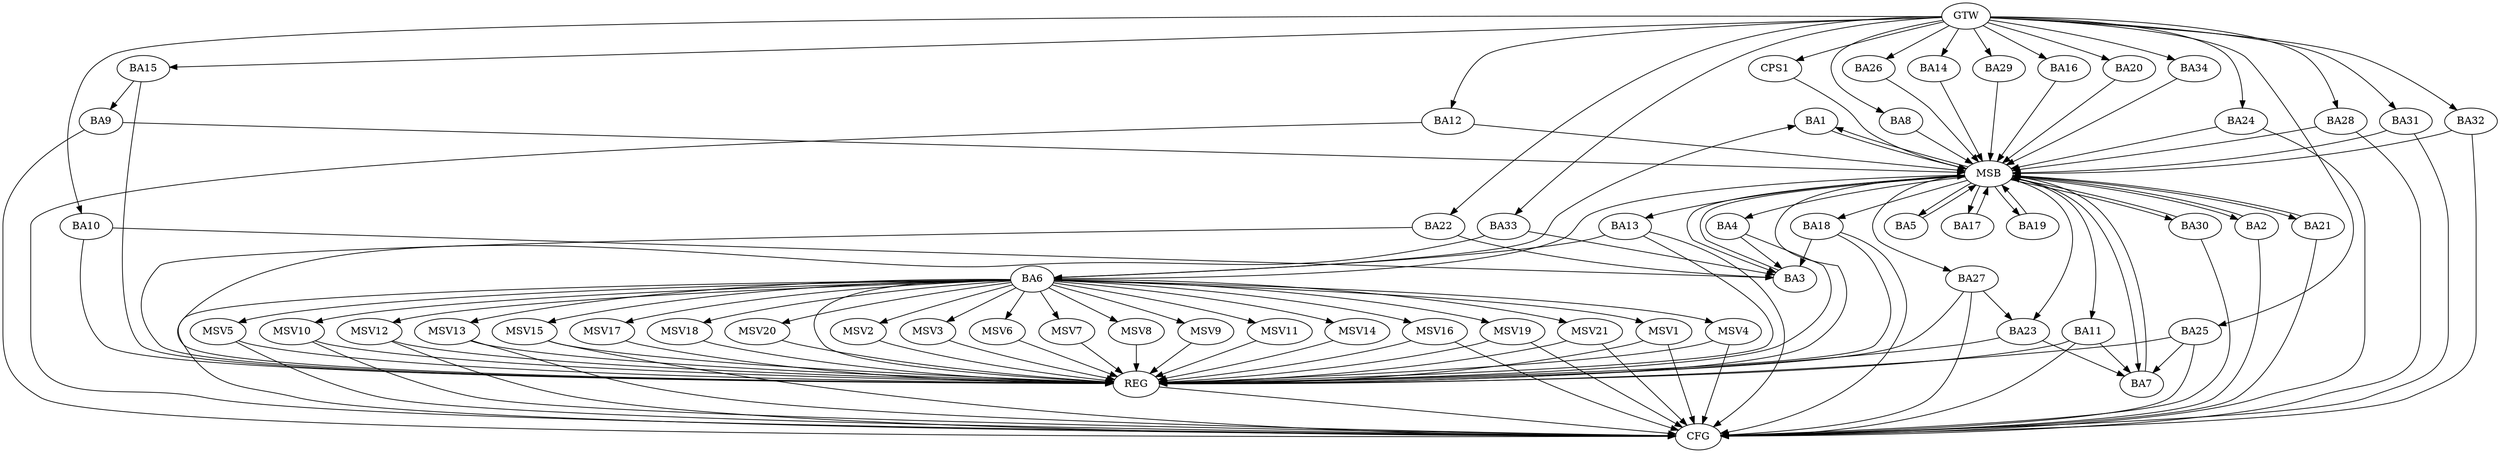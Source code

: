 strict digraph G {
  BA1 [ label="BA1" ];
  BA2 [ label="BA2" ];
  BA3 [ label="BA3" ];
  BA4 [ label="BA4" ];
  BA5 [ label="BA5" ];
  BA6 [ label="BA6" ];
  BA7 [ label="BA7" ];
  BA8 [ label="BA8" ];
  BA9 [ label="BA9" ];
  BA10 [ label="BA10" ];
  BA11 [ label="BA11" ];
  BA12 [ label="BA12" ];
  BA13 [ label="BA13" ];
  BA14 [ label="BA14" ];
  BA15 [ label="BA15" ];
  BA16 [ label="BA16" ];
  BA17 [ label="BA17" ];
  BA18 [ label="BA18" ];
  BA19 [ label="BA19" ];
  BA20 [ label="BA20" ];
  BA21 [ label="BA21" ];
  BA22 [ label="BA22" ];
  BA23 [ label="BA23" ];
  BA24 [ label="BA24" ];
  BA25 [ label="BA25" ];
  BA26 [ label="BA26" ];
  BA27 [ label="BA27" ];
  BA28 [ label="BA28" ];
  BA29 [ label="BA29" ];
  BA30 [ label="BA30" ];
  BA31 [ label="BA31" ];
  BA32 [ label="BA32" ];
  BA33 [ label="BA33" ];
  BA34 [ label="BA34" ];
  CPS1 [ label="CPS1" ];
  GTW [ label="GTW" ];
  REG [ label="REG" ];
  MSB [ label="MSB" ];
  CFG [ label="CFG" ];
  MSV1 [ label="MSV1" ];
  MSV2 [ label="MSV2" ];
  MSV3 [ label="MSV3" ];
  MSV4 [ label="MSV4" ];
  MSV5 [ label="MSV5" ];
  MSV6 [ label="MSV6" ];
  MSV7 [ label="MSV7" ];
  MSV8 [ label="MSV8" ];
  MSV9 [ label="MSV9" ];
  MSV10 [ label="MSV10" ];
  MSV11 [ label="MSV11" ];
  MSV12 [ label="MSV12" ];
  MSV13 [ label="MSV13" ];
  MSV14 [ label="MSV14" ];
  MSV15 [ label="MSV15" ];
  MSV16 [ label="MSV16" ];
  MSV17 [ label="MSV17" ];
  MSV18 [ label="MSV18" ];
  MSV19 [ label="MSV19" ];
  MSV20 [ label="MSV20" ];
  MSV21 [ label="MSV21" ];
  BA4 -> BA3;
  BA6 -> BA1;
  BA10 -> BA3;
  BA11 -> BA7;
  BA13 -> BA6;
  BA15 -> BA9;
  BA18 -> BA3;
  BA22 -> BA3;
  BA23 -> BA7;
  BA25 -> BA7;
  BA27 -> BA23;
  BA33 -> BA3;
  GTW -> BA8;
  GTW -> BA10;
  GTW -> BA12;
  GTW -> BA14;
  GTW -> BA15;
  GTW -> BA16;
  GTW -> BA20;
  GTW -> BA22;
  GTW -> BA24;
  GTW -> BA25;
  GTW -> BA26;
  GTW -> BA28;
  GTW -> BA29;
  GTW -> BA31;
  GTW -> BA32;
  GTW -> BA33;
  GTW -> BA34;
  GTW -> CPS1;
  BA4 -> REG;
  BA6 -> REG;
  BA10 -> REG;
  BA11 -> REG;
  BA13 -> REG;
  BA15 -> REG;
  BA18 -> REG;
  BA22 -> REG;
  BA23 -> REG;
  BA25 -> REG;
  BA27 -> REG;
  BA33 -> REG;
  BA1 -> MSB;
  MSB -> BA2;
  MSB -> REG;
  BA2 -> MSB;
  MSB -> BA1;
  BA3 -> MSB;
  BA5 -> MSB;
  MSB -> BA3;
  BA7 -> MSB;
  BA8 -> MSB;
  MSB -> BA7;
  BA9 -> MSB;
  BA12 -> MSB;
  MSB -> BA6;
  BA14 -> MSB;
  MSB -> BA11;
  BA16 -> MSB;
  MSB -> BA5;
  BA17 -> MSB;
  BA19 -> MSB;
  BA20 -> MSB;
  MSB -> BA18;
  BA21 -> MSB;
  MSB -> BA17;
  BA24 -> MSB;
  BA26 -> MSB;
  BA28 -> MSB;
  MSB -> BA19;
  BA29 -> MSB;
  BA30 -> MSB;
  BA31 -> MSB;
  MSB -> BA23;
  BA32 -> MSB;
  BA34 -> MSB;
  CPS1 -> MSB;
  MSB -> BA30;
  MSB -> BA13;
  MSB -> BA27;
  MSB -> BA4;
  MSB -> BA21;
  BA24 -> CFG;
  BA32 -> CFG;
  BA2 -> CFG;
  BA21 -> CFG;
  BA28 -> CFG;
  BA30 -> CFG;
  BA25 -> CFG;
  BA13 -> CFG;
  BA12 -> CFG;
  BA31 -> CFG;
  BA11 -> CFG;
  BA6 -> CFG;
  BA9 -> CFG;
  BA27 -> CFG;
  BA18 -> CFG;
  REG -> CFG;
  BA6 -> MSV1;
  BA6 -> MSV2;
  MSV1 -> REG;
  MSV1 -> CFG;
  MSV2 -> REG;
  BA6 -> MSV3;
  BA6 -> MSV4;
  MSV3 -> REG;
  MSV4 -> REG;
  MSV4 -> CFG;
  BA6 -> MSV5;
  BA6 -> MSV6;
  BA6 -> MSV7;
  BA6 -> MSV8;
  MSV5 -> REG;
  MSV5 -> CFG;
  MSV6 -> REG;
  MSV7 -> REG;
  MSV8 -> REG;
  BA6 -> MSV9;
  MSV9 -> REG;
  BA6 -> MSV10;
  BA6 -> MSV11;
  MSV10 -> REG;
  MSV10 -> CFG;
  MSV11 -> REG;
  BA6 -> MSV12;
  BA6 -> MSV13;
  BA6 -> MSV14;
  MSV12 -> REG;
  MSV12 -> CFG;
  MSV13 -> REG;
  MSV13 -> CFG;
  MSV14 -> REG;
  BA6 -> MSV15;
  MSV15 -> REG;
  MSV15 -> CFG;
  BA6 -> MSV16;
  MSV16 -> REG;
  MSV16 -> CFG;
  BA6 -> MSV17;
  MSV17 -> REG;
  BA6 -> MSV18;
  MSV18 -> REG;
  BA6 -> MSV19;
  BA6 -> MSV20;
  MSV19 -> REG;
  MSV19 -> CFG;
  MSV20 -> REG;
  BA6 -> MSV21;
  MSV21 -> REG;
  MSV21 -> CFG;
}
